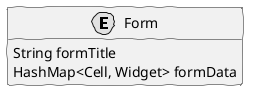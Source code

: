 @startuml  dm.png
skinparam handwritten true
skinparam monochrome true
skinparam packageStyle rect
skinparam defaultFontName FG Virgil
skinparam shadowing false

hide empty methods

class Form << (E,yellow) >> {
	String formTitle
	HashMap<Cell, Widget> formData
}

@enduml